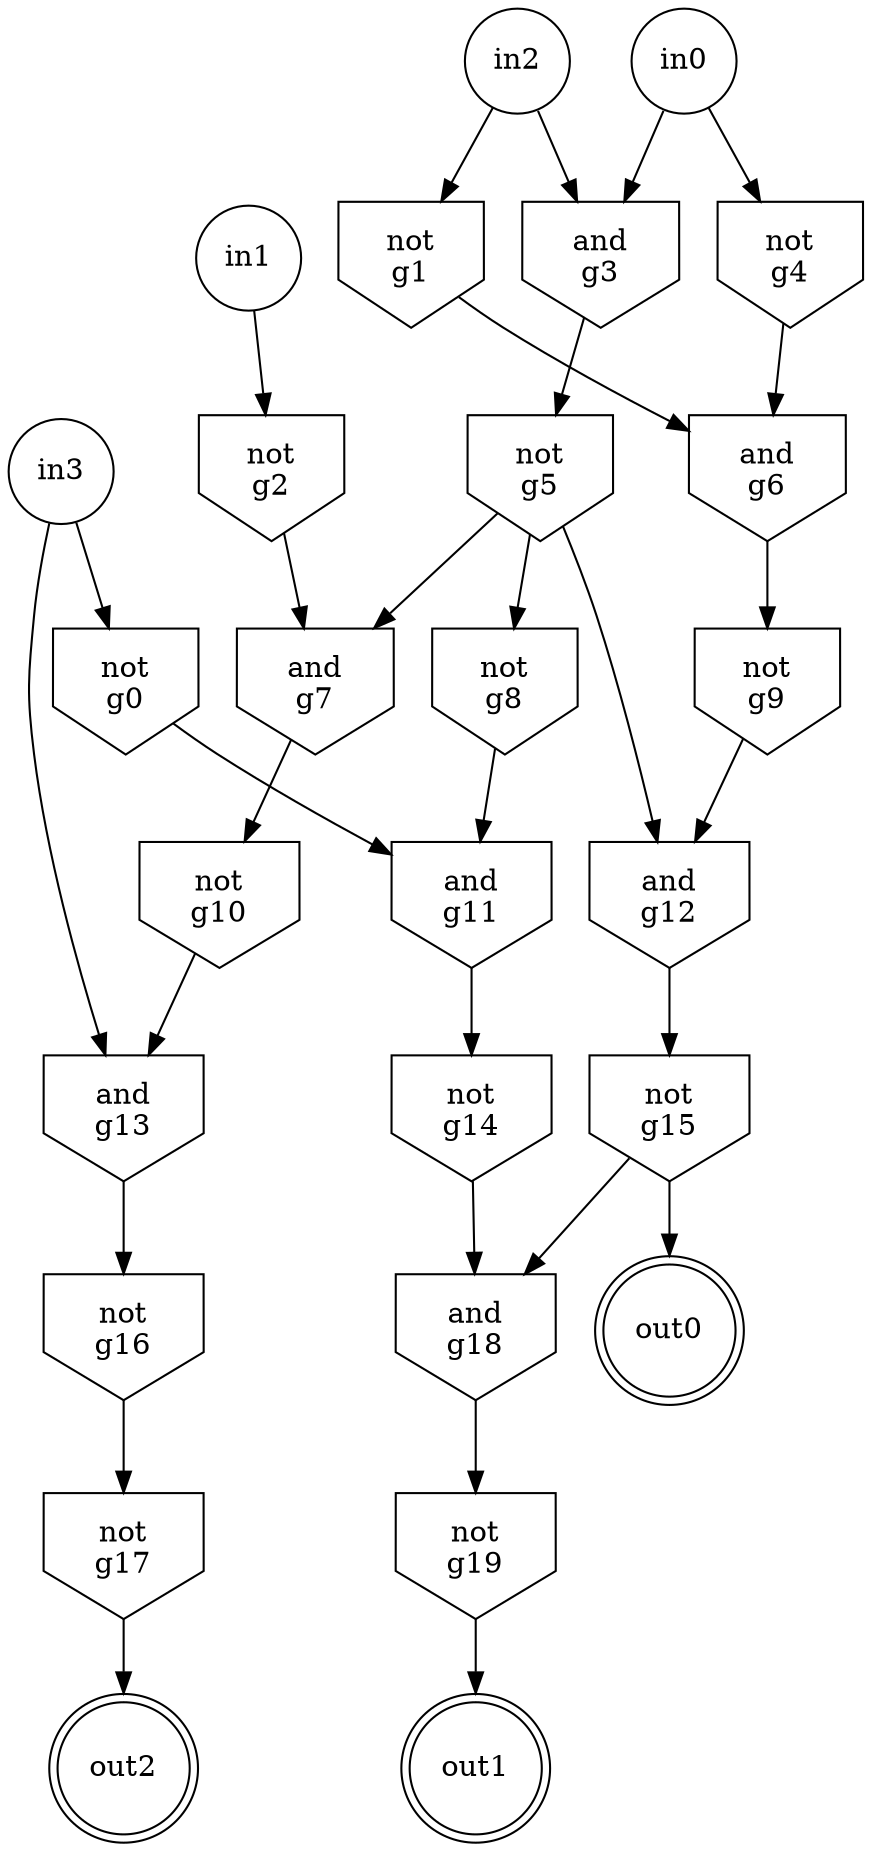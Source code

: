 strict digraph "" {
in3 [label="in3", shape=circle];
in2 [label="in2", shape=circle];
in1 [label="in1", shape=circle];
in0 [label="in0", shape=circle];
g0 [label="not\ng0", shape=invhouse];
g1 [label="not\ng1", shape=invhouse];
g2 [label="not\ng2", shape=invhouse];
g3 [label="and\ng3", shape=invhouse];
g4 [label="not\ng4", shape=invhouse];
g5 [label="not\ng5", shape=invhouse];
g6 [label="and\ng6", shape=invhouse];
g7 [label="and\ng7", shape=invhouse];
g8 [label="not\ng8", shape=invhouse];
g9 [label="not\ng9", shape=invhouse];
g10 [label="not\ng10", shape=invhouse];
g11 [label="and\ng11", shape=invhouse];
g12 [label="and\ng12", shape=invhouse];
g13 [label="and\ng13", shape=invhouse];
g14 [label="not\ng14", shape=invhouse];
g15 [label="not\ng15", shape=invhouse];
g16 [label="not\ng16", shape=invhouse];
out0 [label="out0", shape=doublecircle];
g17 [label="not\ng17", shape=invhouse];
g18 [label="and\ng18", shape=invhouse];
out2 [label="out2", shape=doublecircle];
g19 [label="not\ng19", shape=invhouse];
out1 [label="out1", shape=doublecircle];
in3 -> g13;
in3 -> g0;
in2 -> g3;
in2 -> g1;
in1 -> g2;
in0 -> g3;
in0 -> g4;
g0 -> g11;
g1 -> g6;
g2 -> g7;
g3 -> g5;
g4 -> g6;
g5 -> g12;
g5 -> g7;
g5 -> g8;
g6 -> g9;
g7 -> g10;
g8 -> g11;
g9 -> g12;
g10 -> g13;
g11 -> g14;
g12 -> g15;
g13 -> g16;
g14 -> g18;
g15 -> out0;
g15 -> g18;
g16 -> g17;
g17 -> out2;
g18 -> g19;
g19 -> out1;
}
